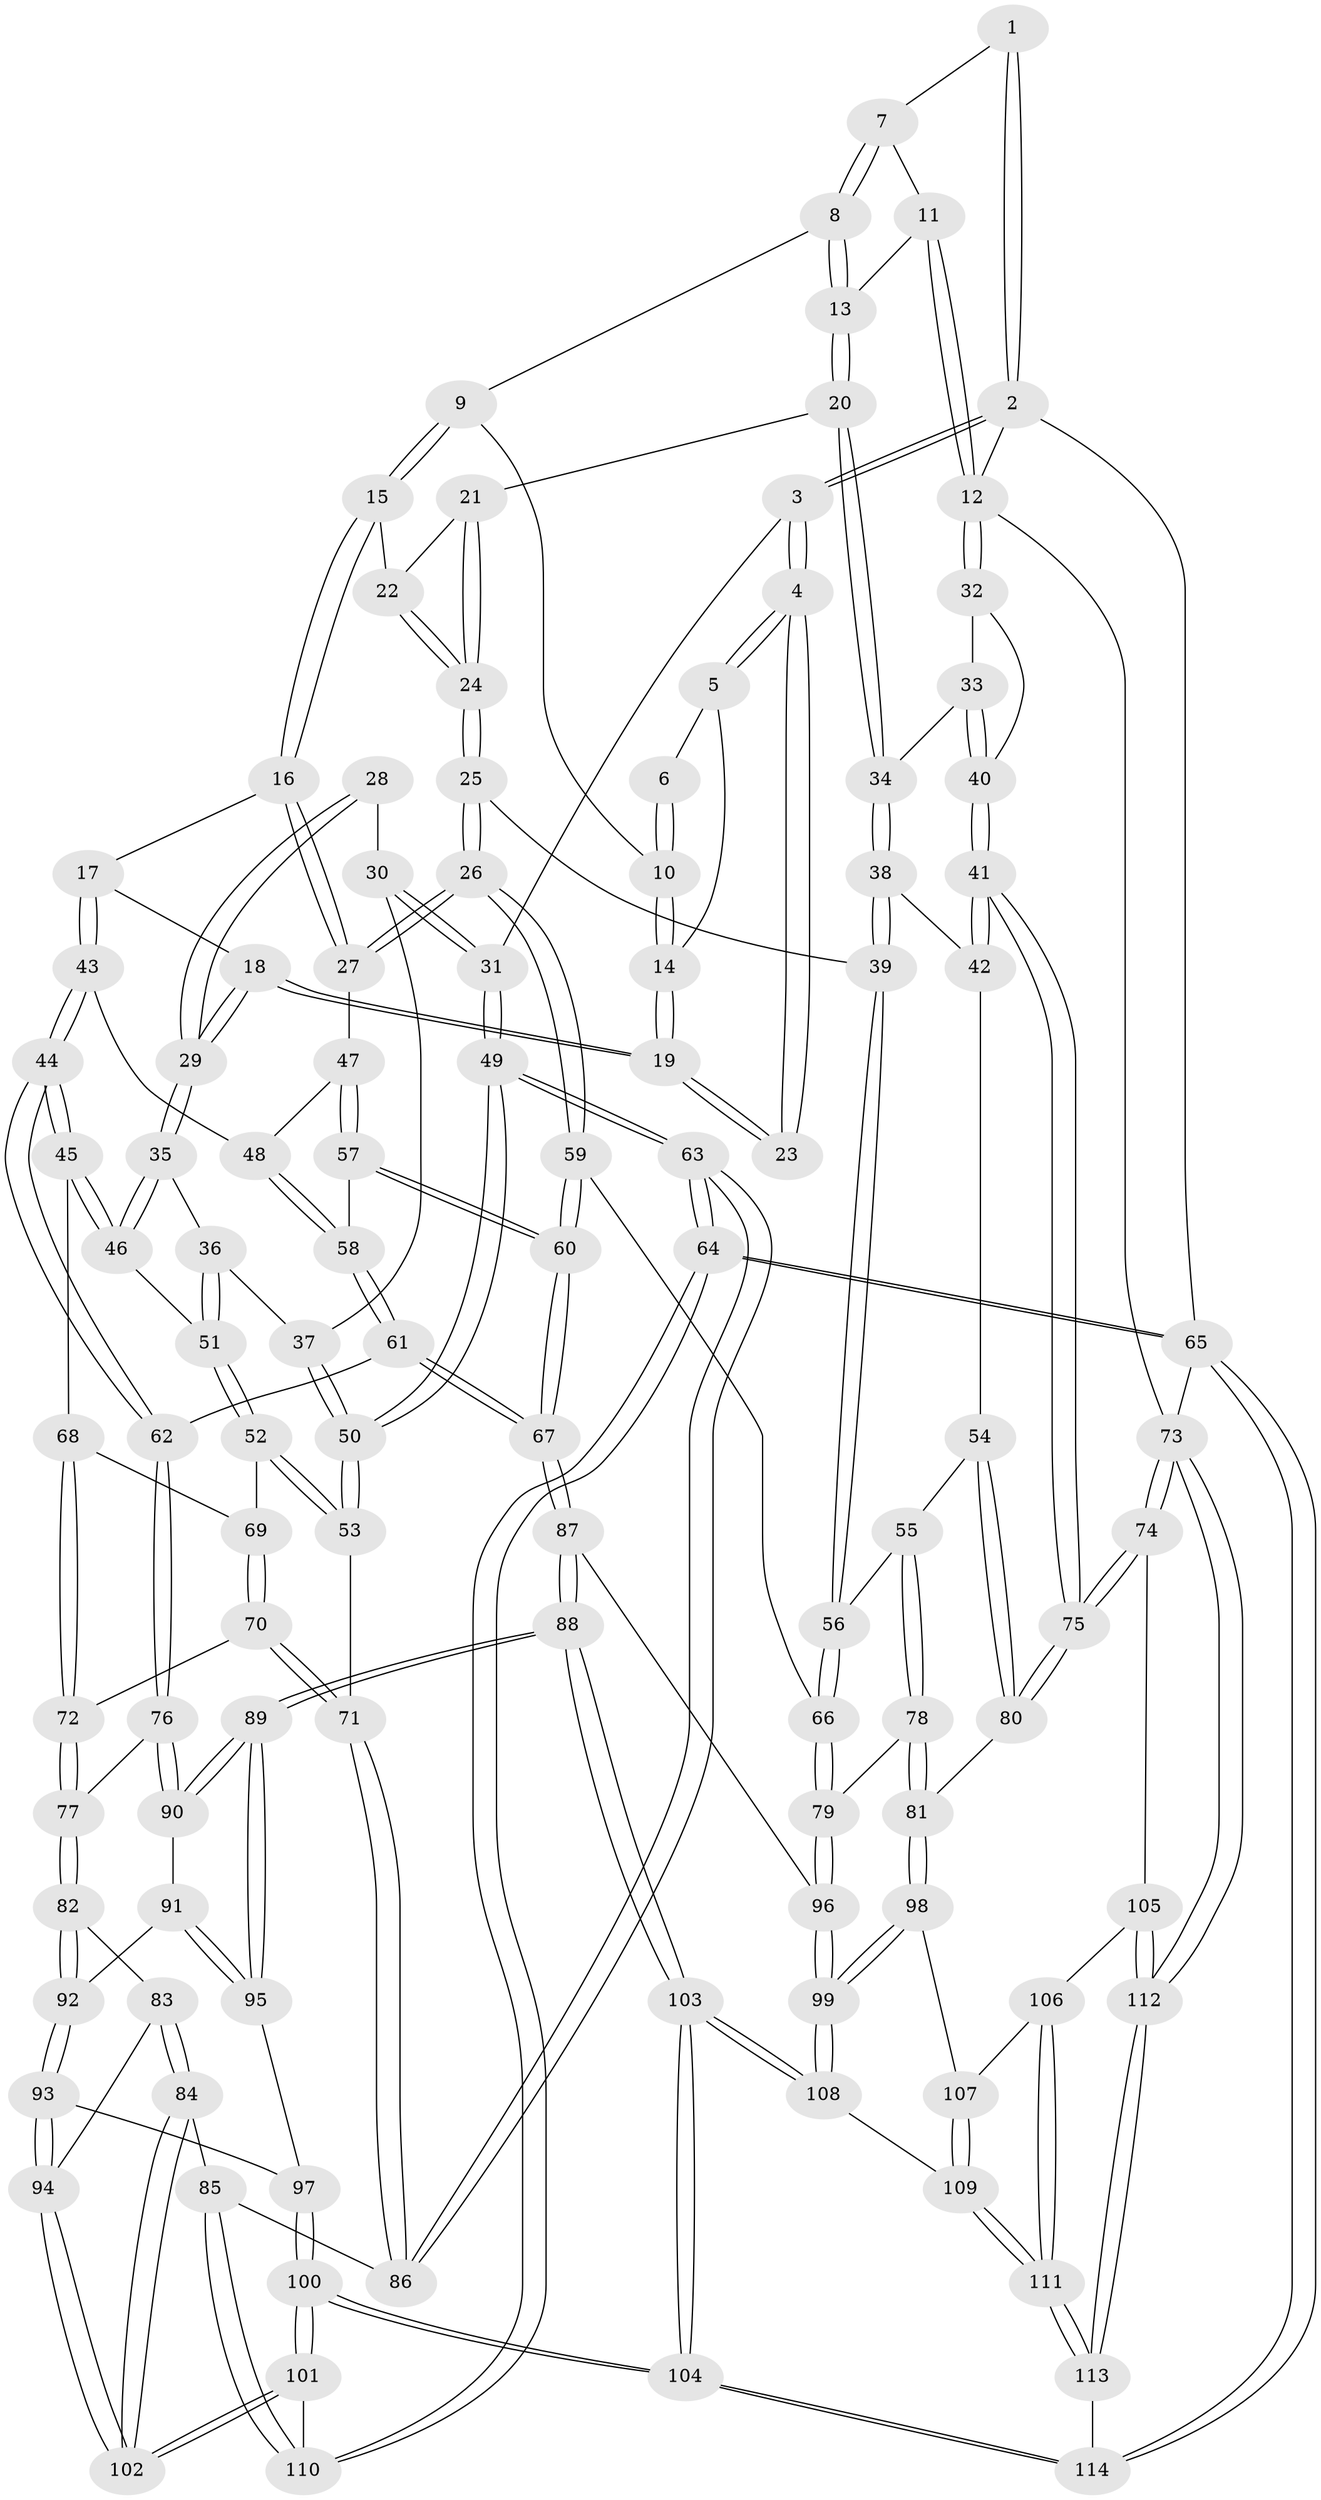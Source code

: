 // Generated by graph-tools (version 1.1) at 2025/16/03/09/25 04:16:55]
// undirected, 114 vertices, 282 edges
graph export_dot {
graph [start="1"]
  node [color=gray90,style=filled];
  1 [pos="+0.48390375797574325+0"];
  2 [pos="+0+0"];
  3 [pos="+0+0"];
  4 [pos="+0+0"];
  5 [pos="+0.34586368164566217+0.10626962959822749"];
  6 [pos="+0.4637781580748093+0"];
  7 [pos="+0.5936917870210628+0"];
  8 [pos="+0.6392932973658061+0.051630590951088205"];
  9 [pos="+0.537805400214482+0.17673724487443"];
  10 [pos="+0.49398282833867174+0.16238340869020992"];
  11 [pos="+0.939813242184867+0"];
  12 [pos="+1+0"];
  13 [pos="+0.7840631454453154+0.21257370419474583"];
  14 [pos="+0.3481468849274132+0.17936742004878495"];
  15 [pos="+0.5625480388547327+0.25240973355117646"];
  16 [pos="+0.4671652831377288+0.3508636080925681"];
  17 [pos="+0.37054326702469914+0.31463842825601235"];
  18 [pos="+0.3148527307420766+0.2766962801078649"];
  19 [pos="+0.3127958921817301+0.24931587204320235"];
  20 [pos="+0.7902192102897639+0.22693218418274103"];
  21 [pos="+0.6554177986714614+0.25244420364140996"];
  22 [pos="+0.58418934660505+0.2569012333114567"];
  23 [pos="+0+0.06982694453703656"];
  24 [pos="+0.6282776594555572+0.39222708091089437"];
  25 [pos="+0.6365230799833321+0.442672636296369"];
  26 [pos="+0.57750539694178+0.46259889311330404"];
  27 [pos="+0.5045002653231924+0.4212758855682501"];
  28 [pos="+0.11438978472307193+0.30352797541261856"];
  29 [pos="+0.2301268420052049+0.3567993233601049"];
  30 [pos="+0.06836690932871062+0.3407376977672793"];
  31 [pos="+0+0"];
  32 [pos="+1+0"];
  33 [pos="+0.8386939278708512+0.20699670051394603"];
  34 [pos="+0.7929806056383081+0.22931493423577665"];
  35 [pos="+0.2261582238032645+0.36863777036351386"];
  36 [pos="+0.1271483713271867+0.4346447571141762"];
  37 [pos="+0.021428561995277196+0.4107530418130245"];
  38 [pos="+0.8210453452774386+0.35727028967986296"];
  39 [pos="+0.685865246985965+0.44059232301030804"];
  40 [pos="+1+0.3504039949627221"];
  41 [pos="+1+0.46133051138720815"];
  42 [pos="+0.8258930449093846+0.3609754483896828"];
  43 [pos="+0.3566835690290689+0.48582236244606936"];
  44 [pos="+0.29353230650441686+0.536468275217777"];
  45 [pos="+0.2766630767617964+0.5207020236918612"];
  46 [pos="+0.26413011728943264+0.49206137864406546"];
  47 [pos="+0.4853637439868771+0.44030167490909444"];
  48 [pos="+0.36160609669197696+0.48562746033871196"];
  49 [pos="+0+0.4563080440469722"];
  50 [pos="+0+0.45955254953021674"];
  51 [pos="+0.1276161486988597+0.4975104993060174"];
  52 [pos="+0.12298306770446737+0.5257713877879236"];
  53 [pos="+0+0.520202160321061"];
  54 [pos="+0.8255036925650848+0.5932534165534615"];
  55 [pos="+0.7462360071578356+0.5992501822225432"];
  56 [pos="+0.7282770478805696+0.5892949119813764"];
  57 [pos="+0.4457789972463567+0.5133792676219288"];
  58 [pos="+0.42978618968083+0.5260371219392864"];
  59 [pos="+0.5634648222506168+0.6011574592967814"];
  60 [pos="+0.5232604728804388+0.6238418582428817"];
  61 [pos="+0.39161177443070294+0.6040451098359032"];
  62 [pos="+0.30770368768890477+0.5863686178896609"];
  63 [pos="+0+0.7446510972169245"];
  64 [pos="+0+1"];
  65 [pos="+0+1"];
  66 [pos="+0.6093394877097061+0.6253676479769279"];
  67 [pos="+0.4734677781941642+0.6632490583214654"];
  68 [pos="+0.1821827884866373+0.543641289375281"];
  69 [pos="+0.12336599009006463+0.5265271816964686"];
  70 [pos="+0.10731400719647054+0.6217543883298234"];
  71 [pos="+0.0890829627997712+0.636249424111442"];
  72 [pos="+0.17947368795138374+0.6246731597182695"];
  73 [pos="+1+1"];
  74 [pos="+1+0.6931363488523542"];
  75 [pos="+1+0.6823859020437105"];
  76 [pos="+0.3032579493720052+0.5934304224256453"];
  77 [pos="+0.2065568084143777+0.6370756477899888"];
  78 [pos="+0.7278589552721698+0.7090357471033295"];
  79 [pos="+0.647139926242547+0.7123305764330378"];
  80 [pos="+0.9096072462358191+0.6518243207114061"];
  81 [pos="+0.7739693881341663+0.7516560813605065"];
  82 [pos="+0.2045590417855911+0.6553715503041576"];
  83 [pos="+0.20179215774004516+0.6596239811424132"];
  84 [pos="+0.10828060901646559+0.7793020001013197"];
  85 [pos="+0.10448456669638706+0.7783686603814047"];
  86 [pos="+0.05845964061295293+0.7426330489456181"];
  87 [pos="+0.46059980561683633+0.7609416065818054"];
  88 [pos="+0.4238176864462876+0.7992457882484344"];
  89 [pos="+0.3350066489173048+0.7534556386388412"];
  90 [pos="+0.30361328654463177+0.6265680642990437"];
  91 [pos="+0.2681297605668622+0.6810010733297891"];
  92 [pos="+0.24139911642478173+0.7138689140188366"];
  93 [pos="+0.24304384377081256+0.7546999984283562"];
  94 [pos="+0.21015003025521137+0.76787386640425"];
  95 [pos="+0.2939556645351006+0.758053829658204"];
  96 [pos="+0.6101485097063563+0.7924547799111403"];
  97 [pos="+0.2770579747664118+0.7605874747221009"];
  98 [pos="+0.7735173600215651+0.7604899217196887"];
  99 [pos="+0.6536088820069932+0.8617363349139405"];
  100 [pos="+0.2562129363446803+0.9777306214552457"];
  101 [pos="+0.21939411093527517+0.9317777463756748"];
  102 [pos="+0.14558030279319692+0.798484811528287"];
  103 [pos="+0.39311493578909407+1"];
  104 [pos="+0.3364423883719435+1"];
  105 [pos="+0.9103071580393229+0.8587749144355683"];
  106 [pos="+0.8668707130150789+0.862161414873692"];
  107 [pos="+0.8242632820822502+0.831132261836363"];
  108 [pos="+0.6561957650384801+0.8894820353716147"];
  109 [pos="+0.6656838620108751+0.8988748351056216"];
  110 [pos="+0.041406156778737664+0.9123843332786649"];
  111 [pos="+0.7392890670655202+1"];
  112 [pos="+0.9748277500999134+1"];
  113 [pos="+0.7866265046092815+1"];
  114 [pos="+0.3270313542879577+1"];
  1 -- 2;
  1 -- 2;
  1 -- 7;
  2 -- 3;
  2 -- 3;
  2 -- 12;
  2 -- 65;
  3 -- 4;
  3 -- 4;
  3 -- 31;
  4 -- 5;
  4 -- 5;
  4 -- 23;
  4 -- 23;
  5 -- 6;
  5 -- 14;
  6 -- 10;
  6 -- 10;
  7 -- 8;
  7 -- 8;
  7 -- 11;
  8 -- 9;
  8 -- 13;
  8 -- 13;
  9 -- 10;
  9 -- 15;
  9 -- 15;
  10 -- 14;
  10 -- 14;
  11 -- 12;
  11 -- 12;
  11 -- 13;
  12 -- 32;
  12 -- 32;
  12 -- 73;
  13 -- 20;
  13 -- 20;
  14 -- 19;
  14 -- 19;
  15 -- 16;
  15 -- 16;
  15 -- 22;
  16 -- 17;
  16 -- 27;
  16 -- 27;
  17 -- 18;
  17 -- 43;
  17 -- 43;
  18 -- 19;
  18 -- 19;
  18 -- 29;
  18 -- 29;
  19 -- 23;
  19 -- 23;
  20 -- 21;
  20 -- 34;
  20 -- 34;
  21 -- 22;
  21 -- 24;
  21 -- 24;
  22 -- 24;
  22 -- 24;
  24 -- 25;
  24 -- 25;
  25 -- 26;
  25 -- 26;
  25 -- 39;
  26 -- 27;
  26 -- 27;
  26 -- 59;
  26 -- 59;
  27 -- 47;
  28 -- 29;
  28 -- 29;
  28 -- 30;
  29 -- 35;
  29 -- 35;
  30 -- 31;
  30 -- 31;
  30 -- 37;
  31 -- 49;
  31 -- 49;
  32 -- 33;
  32 -- 40;
  33 -- 34;
  33 -- 40;
  33 -- 40;
  34 -- 38;
  34 -- 38;
  35 -- 36;
  35 -- 46;
  35 -- 46;
  36 -- 37;
  36 -- 51;
  36 -- 51;
  37 -- 50;
  37 -- 50;
  38 -- 39;
  38 -- 39;
  38 -- 42;
  39 -- 56;
  39 -- 56;
  40 -- 41;
  40 -- 41;
  41 -- 42;
  41 -- 42;
  41 -- 75;
  41 -- 75;
  42 -- 54;
  43 -- 44;
  43 -- 44;
  43 -- 48;
  44 -- 45;
  44 -- 45;
  44 -- 62;
  44 -- 62;
  45 -- 46;
  45 -- 46;
  45 -- 68;
  46 -- 51;
  47 -- 48;
  47 -- 57;
  47 -- 57;
  48 -- 58;
  48 -- 58;
  49 -- 50;
  49 -- 50;
  49 -- 63;
  49 -- 63;
  50 -- 53;
  50 -- 53;
  51 -- 52;
  51 -- 52;
  52 -- 53;
  52 -- 53;
  52 -- 69;
  53 -- 71;
  54 -- 55;
  54 -- 80;
  54 -- 80;
  55 -- 56;
  55 -- 78;
  55 -- 78;
  56 -- 66;
  56 -- 66;
  57 -- 58;
  57 -- 60;
  57 -- 60;
  58 -- 61;
  58 -- 61;
  59 -- 60;
  59 -- 60;
  59 -- 66;
  60 -- 67;
  60 -- 67;
  61 -- 62;
  61 -- 67;
  61 -- 67;
  62 -- 76;
  62 -- 76;
  63 -- 64;
  63 -- 64;
  63 -- 86;
  63 -- 86;
  64 -- 65;
  64 -- 65;
  64 -- 110;
  64 -- 110;
  65 -- 114;
  65 -- 114;
  65 -- 73;
  66 -- 79;
  66 -- 79;
  67 -- 87;
  67 -- 87;
  68 -- 69;
  68 -- 72;
  68 -- 72;
  69 -- 70;
  69 -- 70;
  70 -- 71;
  70 -- 71;
  70 -- 72;
  71 -- 86;
  71 -- 86;
  72 -- 77;
  72 -- 77;
  73 -- 74;
  73 -- 74;
  73 -- 112;
  73 -- 112;
  74 -- 75;
  74 -- 75;
  74 -- 105;
  75 -- 80;
  75 -- 80;
  76 -- 77;
  76 -- 90;
  76 -- 90;
  77 -- 82;
  77 -- 82;
  78 -- 79;
  78 -- 81;
  78 -- 81;
  79 -- 96;
  79 -- 96;
  80 -- 81;
  81 -- 98;
  81 -- 98;
  82 -- 83;
  82 -- 92;
  82 -- 92;
  83 -- 84;
  83 -- 84;
  83 -- 94;
  84 -- 85;
  84 -- 102;
  84 -- 102;
  85 -- 86;
  85 -- 110;
  85 -- 110;
  87 -- 88;
  87 -- 88;
  87 -- 96;
  88 -- 89;
  88 -- 89;
  88 -- 103;
  88 -- 103;
  89 -- 90;
  89 -- 90;
  89 -- 95;
  89 -- 95;
  90 -- 91;
  91 -- 92;
  91 -- 95;
  91 -- 95;
  92 -- 93;
  92 -- 93;
  93 -- 94;
  93 -- 94;
  93 -- 97;
  94 -- 102;
  94 -- 102;
  95 -- 97;
  96 -- 99;
  96 -- 99;
  97 -- 100;
  97 -- 100;
  98 -- 99;
  98 -- 99;
  98 -- 107;
  99 -- 108;
  99 -- 108;
  100 -- 101;
  100 -- 101;
  100 -- 104;
  100 -- 104;
  101 -- 102;
  101 -- 102;
  101 -- 110;
  103 -- 104;
  103 -- 104;
  103 -- 108;
  103 -- 108;
  104 -- 114;
  104 -- 114;
  105 -- 106;
  105 -- 112;
  105 -- 112;
  106 -- 107;
  106 -- 111;
  106 -- 111;
  107 -- 109;
  107 -- 109;
  108 -- 109;
  109 -- 111;
  109 -- 111;
  111 -- 113;
  111 -- 113;
  112 -- 113;
  112 -- 113;
  113 -- 114;
}
